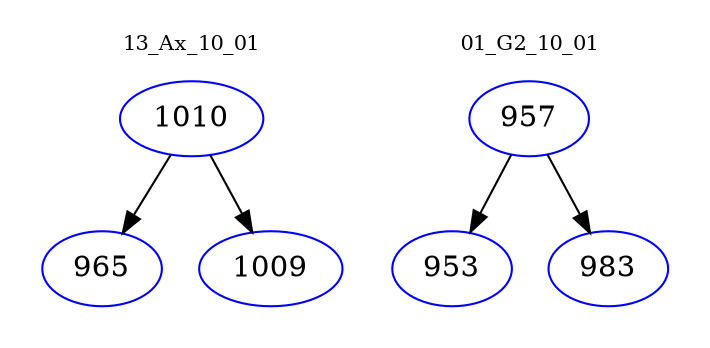 digraph{
subgraph cluster_0 {
color = white
label = "13_Ax_10_01";
fontsize=10;
T0_1010 [label="1010", color="blue"]
T0_1010 -> T0_965 [color="black"]
T0_965 [label="965", color="blue"]
T0_1010 -> T0_1009 [color="black"]
T0_1009 [label="1009", color="blue"]
}
subgraph cluster_1 {
color = white
label = "01_G2_10_01";
fontsize=10;
T1_957 [label="957", color="blue"]
T1_957 -> T1_953 [color="black"]
T1_953 [label="953", color="blue"]
T1_957 -> T1_983 [color="black"]
T1_983 [label="983", color="blue"]
}
}
